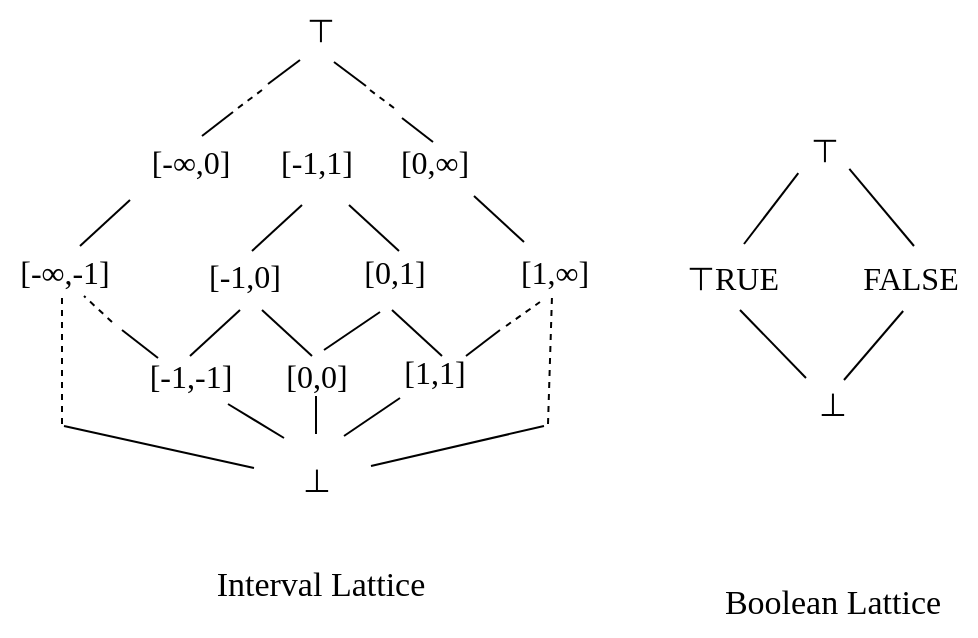 <mxfile version="28.0.6">
  <diagram name="第 1 页" id="2kiTEWS1zsZtwBypx_8R">
    <mxGraphModel dx="1790" dy="1095" grid="0" gridSize="10" guides="1" tooltips="1" connect="1" arrows="1" fold="1" page="1" pageScale="1" pageWidth="3300" pageHeight="2339" background="none" math="0" shadow="0">
      <root>
        <mxCell id="0" />
        <mxCell id="1" parent="0" />
        <mxCell id="lTsCIm8whWW6gTMXwBTt-4" value="&lt;font style=&quot;font-size: 16px;&quot; face=&quot;Times New Roman&quot;&gt;⊤RUE&lt;/font&gt;" style="text;html=1;align=center;verticalAlign=middle;resizable=0;points=[];autosize=1;strokeColor=none;fillColor=none;fontSize=17;fontStyle=0;labelBackgroundColor=default;" parent="1" vertex="1">
          <mxGeometry x="2548" y="382" width="61" height="32" as="geometry" />
        </mxCell>
        <mxCell id="lTsCIm8whWW6gTMXwBTt-5" value="&lt;font face=&quot;Times New Roman&quot;&gt;&lt;span style=&quot;font-size: 16px;&quot;&gt;FALSE&lt;/span&gt;&lt;/font&gt;" style="text;html=1;align=center;verticalAlign=middle;resizable=0;points=[];autosize=1;strokeColor=none;fillColor=none;fontSize=17;fontStyle=0;labelBackgroundColor=default;" parent="1" vertex="1">
          <mxGeometry x="2635" y="382" width="66" height="32" as="geometry" />
        </mxCell>
        <mxCell id="lTsCIm8whWW6gTMXwBTt-10" value="&lt;font face=&quot;Times New Roman&quot;&gt;Boolean Lattice&lt;/font&gt;" style="text;html=1;align=center;verticalAlign=middle;resizable=0;points=[];autosize=1;strokeColor=none;fillColor=none;fontSize=17;fontStyle=0;flipH=0;labelBackgroundColor=default;" parent="1" vertex="1">
          <mxGeometry x="2565.5" y="544" width="126" height="32" as="geometry" />
        </mxCell>
        <mxCell id="p4kVMavyZXBb0p874fKt-1" value="&lt;font face=&quot;Times New Roman&quot;&gt;Interval Lattice&lt;/font&gt;" style="text;html=1;align=center;verticalAlign=middle;resizable=0;points=[];autosize=1;strokeColor=none;fillColor=none;fontSize=17;fontStyle=0;flipH=0;labelBackgroundColor=default;" parent="1" vertex="1">
          <mxGeometry x="2312" y="535" width="122" height="32" as="geometry" />
        </mxCell>
        <mxCell id="p4kVMavyZXBb0p874fKt-2" value="&lt;font style=&quot;font-size: 16px;&quot; face=&quot;Times New Roman&quot;&gt;⊥&lt;/font&gt;" style="text;html=1;align=center;verticalAlign=middle;resizable=0;points=[];autosize=1;strokeColor=none;fillColor=none;fontSize=17;fontStyle=0;flipH=0;labelBackgroundColor=default;" parent="1" vertex="1">
          <mxGeometry x="2354" y="483" width="34" height="32" as="geometry" />
        </mxCell>
        <mxCell id="p4kVMavyZXBb0p874fKt-5" value="&lt;font face=&quot;Times New Roman&quot;&gt;&lt;span style=&quot;font-size: 16px;&quot;&gt;[-1,-1]&lt;/span&gt;&lt;/font&gt;" style="text;html=1;align=center;verticalAlign=middle;resizable=0;points=[];autosize=1;strokeColor=none;fillColor=none;fontSize=17;fontStyle=0;labelBackgroundColor=default;" parent="1" vertex="1">
          <mxGeometry x="2278" y="431" width="59" height="32" as="geometry" />
        </mxCell>
        <mxCell id="p4kVMavyZXBb0p874fKt-15" value="" style="endArrow=none;html=1;rounded=0;labelBackgroundColor=default;" parent="1" edge="1">
          <mxGeometry width="50" height="50" relative="1" as="geometry">
            <mxPoint x="2355" y="477" as="sourcePoint" />
            <mxPoint x="2327" y="460" as="targetPoint" />
          </mxGeometry>
        </mxCell>
        <mxCell id="p4kVMavyZXBb0p874fKt-26" value="" style="endArrow=none;html=1;rounded=0;labelBackgroundColor=default;" parent="1" edge="1">
          <mxGeometry width="50" height="50" relative="1" as="geometry">
            <mxPoint x="2398.5" y="491" as="sourcePoint" />
            <mxPoint x="2485" y="471" as="targetPoint" />
          </mxGeometry>
        </mxCell>
        <mxCell id="p4kVMavyZXBb0p874fKt-43" value="&lt;font face=&quot;Times New Roman&quot;&gt;Interval Lattice&lt;/font&gt;" style="text;html=1;align=center;verticalAlign=middle;resizable=0;points=[];autosize=1;strokeColor=none;fillColor=none;fontSize=17;fontStyle=0;flipH=0;labelBackgroundColor=default;" parent="1" vertex="1">
          <mxGeometry x="2312" y="535" width="122" height="32" as="geometry" />
        </mxCell>
        <mxCell id="p4kVMavyZXBb0p874fKt-45" value="&lt;font style=&quot;font-size: 16px;&quot; face=&quot;Times New Roman&quot;&gt;⊤&lt;/font&gt;" style="text;html=1;align=center;verticalAlign=middle;resizable=0;points=[];autosize=1;strokeColor=none;fillColor=none;fontSize=17;fontStyle=0;labelBackgroundColor=default;" parent="1" vertex="1">
          <mxGeometry x="2358.5" y="258" width="29" height="32" as="geometry" />
        </mxCell>
        <mxCell id="p4kVMavyZXBb0p874fKt-46" value="&lt;font face=&quot;Times New Roman&quot;&gt;&lt;span style=&quot;font-size: 16px;&quot;&gt;[0,0]&lt;/span&gt;&lt;/font&gt;" style="text;html=1;align=center;verticalAlign=middle;resizable=0;points=[];autosize=1;strokeColor=none;fillColor=none;fontSize=17;fontStyle=0;labelBackgroundColor=default;" parent="1" vertex="1">
          <mxGeometry x="2346.5" y="431" width="49" height="32" as="geometry" />
        </mxCell>
        <mxCell id="p4kVMavyZXBb0p874fKt-48" value="&lt;font face=&quot;Times New Roman&quot;&gt;&lt;span style=&quot;font-size: 16px;&quot;&gt;[1,1]&lt;/span&gt;&lt;/font&gt;" style="text;html=1;align=center;verticalAlign=middle;resizable=0;points=[];autosize=1;strokeColor=none;fillColor=none;fontSize=17;fontStyle=0;labelBackgroundColor=default;" parent="1" vertex="1">
          <mxGeometry x="2405" y="429" width="49" height="32" as="geometry" />
        </mxCell>
        <mxCell id="p4kVMavyZXBb0p874fKt-49" value="&lt;font face=&quot;Times New Roman&quot;&gt;&lt;span style=&quot;font-size: 16px;&quot;&gt;[-∞,-1]&lt;/span&gt;&lt;/font&gt;" style="text;html=1;align=center;verticalAlign=middle;resizable=0;points=[];autosize=1;strokeColor=none;fillColor=none;fontSize=17;fontStyle=0;labelBackgroundColor=default;" parent="1" vertex="1">
          <mxGeometry x="2213" y="379" width="63" height="32" as="geometry" />
        </mxCell>
        <mxCell id="p4kVMavyZXBb0p874fKt-50" value="&lt;font face=&quot;Times New Roman&quot;&gt;&lt;span style=&quot;font-size: 16px;&quot;&gt;[-1,0]&lt;/span&gt;&lt;/font&gt;" style="text;html=1;align=center;verticalAlign=middle;resizable=0;points=[];autosize=1;strokeColor=none;fillColor=none;fontSize=17;fontStyle=0;labelBackgroundColor=default;" parent="1" vertex="1">
          <mxGeometry x="2308" y="381" width="54" height="32" as="geometry" />
        </mxCell>
        <mxCell id="p4kVMavyZXBb0p874fKt-51" value="&lt;font face=&quot;Times New Roman&quot;&gt;&lt;span style=&quot;font-size: 16px;&quot;&gt;[0,1]&lt;/span&gt;&lt;/font&gt;" style="text;html=1;align=center;verticalAlign=middle;resizable=0;points=[];autosize=1;strokeColor=none;fillColor=none;fontSize=17;fontStyle=0;labelBackgroundColor=default;" parent="1" vertex="1">
          <mxGeometry x="2385" y="379" width="49" height="32" as="geometry" />
        </mxCell>
        <mxCell id="p4kVMavyZXBb0p874fKt-52" value="&lt;font face=&quot;Times New Roman&quot;&gt;&lt;span style=&quot;font-size: 16px;&quot;&gt;[1,∞]&lt;/span&gt;&lt;/font&gt;" style="text;html=1;align=center;verticalAlign=middle;resizable=0;points=[];autosize=1;strokeColor=none;fillColor=none;fontSize=17;fontStyle=0;labelBackgroundColor=default;" parent="1" vertex="1">
          <mxGeometry x="2464" y="379" width="52" height="32" as="geometry" />
        </mxCell>
        <mxCell id="p4kVMavyZXBb0p874fKt-53" value="&lt;font face=&quot;Times New Roman&quot;&gt;&lt;span style=&quot;font-size: 16px;&quot;&gt;[-∞,0]&lt;/span&gt;&lt;/font&gt;" style="text;html=1;align=center;verticalAlign=middle;resizable=0;points=[];autosize=1;strokeColor=none;fillColor=none;fontSize=17;fontStyle=0;labelBackgroundColor=default;" parent="1" vertex="1">
          <mxGeometry x="2279" y="324" width="57" height="32" as="geometry" />
        </mxCell>
        <mxCell id="p4kVMavyZXBb0p874fKt-54" value="&lt;font face=&quot;Times New Roman&quot;&gt;&lt;span style=&quot;font-size: 16px;&quot;&gt;[-1,1]&lt;/span&gt;&lt;/font&gt;" style="text;html=1;align=center;verticalAlign=middle;resizable=0;points=[];autosize=1;strokeColor=none;fillColor=none;fontSize=17;fontStyle=0;labelBackgroundColor=default;" parent="1" vertex="1">
          <mxGeometry x="2344" y="324" width="54" height="32" as="geometry" />
        </mxCell>
        <mxCell id="p4kVMavyZXBb0p874fKt-55" value="&lt;font face=&quot;Times New Roman&quot;&gt;&lt;span style=&quot;font-size: 16px;&quot;&gt;[0,∞]&lt;/span&gt;&lt;/font&gt;" style="text;html=1;align=center;verticalAlign=middle;resizable=0;points=[];autosize=1;strokeColor=none;fillColor=none;fontSize=17;fontStyle=0;labelBackgroundColor=default;" parent="1" vertex="1">
          <mxGeometry x="2403.5" y="324" width="52" height="32" as="geometry" />
        </mxCell>
        <mxCell id="p4kVMavyZXBb0p874fKt-56" value="" style="endArrow=none;html=1;rounded=0;labelBackgroundColor=default;" parent="1" edge="1">
          <mxGeometry width="50" height="50" relative="1" as="geometry">
            <mxPoint x="2385" y="476" as="sourcePoint" />
            <mxPoint x="2413" y="457" as="targetPoint" />
          </mxGeometry>
        </mxCell>
        <mxCell id="p4kVMavyZXBb0p874fKt-58" value="" style="endArrow=none;html=1;rounded=0;labelBackgroundColor=default;" parent="1" edge="1">
          <mxGeometry width="50" height="50" relative="1" as="geometry">
            <mxPoint x="2371" y="475" as="sourcePoint" />
            <mxPoint x="2371" y="456" as="targetPoint" />
          </mxGeometry>
        </mxCell>
        <mxCell id="p4kVMavyZXBb0p874fKt-66" value="" style="endArrow=none;html=1;rounded=0;labelBackgroundColor=default;" parent="1" edge="1">
          <mxGeometry width="50" height="50" relative="1" as="geometry">
            <mxPoint x="2429.5" y="329" as="sourcePoint" />
            <mxPoint x="2414" y="317" as="targetPoint" />
          </mxGeometry>
        </mxCell>
        <mxCell id="p4kVMavyZXBb0p874fKt-67" value="" style="endArrow=none;html=1;rounded=0;labelBackgroundColor=default;" parent="1" edge="1">
          <mxGeometry width="50" height="50" relative="1" as="geometry">
            <mxPoint x="2340" y="492" as="sourcePoint" />
            <mxPoint x="2245" y="471" as="targetPoint" />
          </mxGeometry>
        </mxCell>
        <mxCell id="p4kVMavyZXBb0p874fKt-69" value="" style="endArrow=none;html=1;rounded=0;labelBackgroundColor=default;" parent="1" edge="1">
          <mxGeometry width="50" height="50" relative="1" as="geometry">
            <mxPoint x="2292" y="437" as="sourcePoint" />
            <mxPoint x="2274" y="423" as="targetPoint" />
          </mxGeometry>
        </mxCell>
        <mxCell id="p4kVMavyZXBb0p874fKt-77" value="" style="endArrow=none;dashed=1;html=1;rounded=0;entryX=0.492;entryY=0.875;entryDx=0;entryDy=0;entryPerimeter=0;labelBackgroundColor=default;" parent="1" target="p4kVMavyZXBb0p874fKt-49" edge="1">
          <mxGeometry width="50" height="50" relative="1" as="geometry">
            <mxPoint x="2244" y="470" as="sourcePoint" />
            <mxPoint x="2244" y="413" as="targetPoint" />
          </mxGeometry>
        </mxCell>
        <mxCell id="p4kVMavyZXBb0p874fKt-78" value="" style="endArrow=none;dashed=1;html=1;rounded=0;labelBackgroundColor=default;" parent="1" edge="1">
          <mxGeometry width="50" height="50" relative="1" as="geometry">
            <mxPoint x="2269" y="419" as="sourcePoint" />
            <mxPoint x="2255" y="406" as="targetPoint" />
          </mxGeometry>
        </mxCell>
        <mxCell id="p4kVMavyZXBb0p874fKt-81" value="" style="endArrow=none;dashed=1;html=1;rounded=0;labelBackgroundColor=default;" parent="1" edge="1">
          <mxGeometry width="50" height="50" relative="1" as="geometry">
            <mxPoint x="2410" y="312" as="sourcePoint" />
            <mxPoint x="2398" y="303" as="targetPoint" />
          </mxGeometry>
        </mxCell>
        <mxCell id="p4kVMavyZXBb0p874fKt-85" value="" style="endArrow=none;html=1;rounded=0;labelBackgroundColor=default;" parent="1" edge="1">
          <mxGeometry width="50" height="50" relative="1" as="geometry">
            <mxPoint x="2446" y="436" as="sourcePoint" />
            <mxPoint x="2463" y="423" as="targetPoint" />
          </mxGeometry>
        </mxCell>
        <mxCell id="p4kVMavyZXBb0p874fKt-86" value="" style="endArrow=none;dashed=1;html=1;rounded=0;entryX=0.365;entryY=0.938;entryDx=0;entryDy=0;entryPerimeter=0;labelBackgroundColor=default;" parent="1" target="p4kVMavyZXBb0p874fKt-52" edge="1">
          <mxGeometry width="50" height="50" relative="1" as="geometry">
            <mxPoint x="2466" y="421" as="sourcePoint" />
            <mxPoint x="2485" y="413" as="targetPoint" />
          </mxGeometry>
        </mxCell>
        <mxCell id="p4kVMavyZXBb0p874fKt-87" value="" style="endArrow=none;dashed=1;html=1;rounded=0;labelBackgroundColor=default;" parent="1" edge="1">
          <mxGeometry width="50" height="50" relative="1" as="geometry">
            <mxPoint x="2487" y="470" as="sourcePoint" />
            <mxPoint x="2489" y="406" as="targetPoint" />
          </mxGeometry>
        </mxCell>
        <mxCell id="p4kVMavyZXBb0p874fKt-88" value="" style="endArrow=none;html=1;rounded=0;labelBackgroundColor=default;" parent="1" edge="1">
          <mxGeometry width="50" height="50" relative="1" as="geometry">
            <mxPoint x="2375" y="433" as="sourcePoint" />
            <mxPoint x="2403" y="414" as="targetPoint" />
          </mxGeometry>
        </mxCell>
        <mxCell id="p4kVMavyZXBb0p874fKt-90" value="" style="endArrow=none;html=1;rounded=0;entryX=0.463;entryY=1;entryDx=0;entryDy=0;entryPerimeter=0;labelBackgroundColor=default;" parent="1" target="p4kVMavyZXBb0p874fKt-50" edge="1">
          <mxGeometry width="50" height="50" relative="1" as="geometry">
            <mxPoint x="2308" y="436" as="sourcePoint" />
            <mxPoint x="2325" y="413" as="targetPoint" />
          </mxGeometry>
        </mxCell>
        <mxCell id="p4kVMavyZXBb0p874fKt-91" value="" style="endArrow=none;html=1;rounded=0;entryX=0.463;entryY=1;entryDx=0;entryDy=0;entryPerimeter=0;labelBackgroundColor=default;" parent="1" edge="1">
          <mxGeometry width="50" height="50" relative="1" as="geometry">
            <mxPoint x="2369" y="436" as="sourcePoint" />
            <mxPoint x="2344" y="413" as="targetPoint" />
          </mxGeometry>
        </mxCell>
        <mxCell id="p4kVMavyZXBb0p874fKt-92" value="" style="endArrow=none;html=1;rounded=0;entryX=0.463;entryY=1;entryDx=0;entryDy=0;entryPerimeter=0;labelBackgroundColor=default;" parent="1" edge="1">
          <mxGeometry width="50" height="50" relative="1" as="geometry">
            <mxPoint x="2434" y="436" as="sourcePoint" />
            <mxPoint x="2409" y="413" as="targetPoint" />
          </mxGeometry>
        </mxCell>
        <mxCell id="p4kVMavyZXBb0p874fKt-93" value="" style="endArrow=none;html=1;rounded=0;entryX=0.463;entryY=1;entryDx=0;entryDy=0;entryPerimeter=0;labelBackgroundColor=default;" parent="1" edge="1">
          <mxGeometry width="50" height="50" relative="1" as="geometry">
            <mxPoint x="2412.5" y="383.5" as="sourcePoint" />
            <mxPoint x="2387.5" y="360.5" as="targetPoint" />
          </mxGeometry>
        </mxCell>
        <mxCell id="p4kVMavyZXBb0p874fKt-94" value="" style="endArrow=none;html=1;rounded=0;entryX=0.463;entryY=1;entryDx=0;entryDy=0;entryPerimeter=0;labelBackgroundColor=default;" parent="1" edge="1">
          <mxGeometry width="50" height="50" relative="1" as="geometry">
            <mxPoint x="2339" y="383.5" as="sourcePoint" />
            <mxPoint x="2364" y="360.5" as="targetPoint" />
          </mxGeometry>
        </mxCell>
        <mxCell id="p4kVMavyZXBb0p874fKt-95" value="" style="endArrow=none;html=1;rounded=0;entryX=0.463;entryY=1;entryDx=0;entryDy=0;entryPerimeter=0;labelBackgroundColor=default;" parent="1" edge="1">
          <mxGeometry width="50" height="50" relative="1" as="geometry">
            <mxPoint x="2475" y="379" as="sourcePoint" />
            <mxPoint x="2450" y="356" as="targetPoint" />
          </mxGeometry>
        </mxCell>
        <mxCell id="p4kVMavyZXBb0p874fKt-96" value="" style="endArrow=none;html=1;rounded=0;entryX=0.463;entryY=1;entryDx=0;entryDy=0;entryPerimeter=0;labelBackgroundColor=default;" parent="1" edge="1">
          <mxGeometry width="50" height="50" relative="1" as="geometry">
            <mxPoint x="2253" y="381" as="sourcePoint" />
            <mxPoint x="2278" y="358" as="targetPoint" />
          </mxGeometry>
        </mxCell>
        <mxCell id="p4kVMavyZXBb0p874fKt-97" value="" style="endArrow=none;html=1;rounded=0;entryX=0.741;entryY=0.969;entryDx=0;entryDy=0;entryPerimeter=0;labelBackgroundColor=default;" parent="1" target="p4kVMavyZXBb0p874fKt-45" edge="1">
          <mxGeometry width="50" height="50" relative="1" as="geometry">
            <mxPoint x="2396" y="301" as="sourcePoint" />
            <mxPoint x="2381.5" y="291" as="targetPoint" />
          </mxGeometry>
        </mxCell>
        <mxCell id="p4kVMavyZXBb0p874fKt-98" value="" style="endArrow=none;html=1;rounded=0;entryX=0.741;entryY=0.969;entryDx=0;entryDy=0;entryPerimeter=0;labelBackgroundColor=default;" parent="1" edge="1">
          <mxGeometry width="50" height="50" relative="1" as="geometry">
            <mxPoint x="2347" y="300" as="sourcePoint" />
            <mxPoint x="2363" y="288" as="targetPoint" />
          </mxGeometry>
        </mxCell>
        <mxCell id="p4kVMavyZXBb0p874fKt-99" value="" style="endArrow=none;dashed=1;html=1;rounded=0;labelBackgroundColor=default;" parent="1" edge="1">
          <mxGeometry width="50" height="50" relative="1" as="geometry">
            <mxPoint x="2332" y="312" as="sourcePoint" />
            <mxPoint x="2344" y="303" as="targetPoint" />
          </mxGeometry>
        </mxCell>
        <mxCell id="p4kVMavyZXBb0p874fKt-100" value="" style="endArrow=none;html=1;rounded=0;labelBackgroundColor=default;" parent="1" edge="1">
          <mxGeometry width="50" height="50" relative="1" as="geometry">
            <mxPoint x="2314.0" y="326" as="sourcePoint" />
            <mxPoint x="2329.5" y="314" as="targetPoint" />
          </mxGeometry>
        </mxCell>
        <mxCell id="lTsCIm8whWW6gTMXwBTt-59" value="未命名图层" parent="0" />
        <mxCell id="lTsCIm8whWW6gTMXwBTt-60" value="&lt;font style=&quot;font-size: 16px;&quot; face=&quot;Times New Roman&quot;&gt;⊤&lt;/font&gt;" style="text;html=1;align=center;verticalAlign=middle;resizable=0;points=[];autosize=1;strokeColor=none;fillColor=none;fontSize=17;fontStyle=0;labelBackgroundColor=default;" parent="lTsCIm8whWW6gTMXwBTt-59" vertex="1">
          <mxGeometry x="2610" y="318" width="29" height="32" as="geometry" />
        </mxCell>
        <mxCell id="lTsCIm8whWW6gTMXwBTt-61" value="" style="endArrow=none;html=1;rounded=0;labelBackgroundColor=default;entryX=0.074;entryY=0.829;entryDx=0;entryDy=0;entryPerimeter=0;" parent="lTsCIm8whWW6gTMXwBTt-59" target="lTsCIm8whWW6gTMXwBTt-60" edge="1">
          <mxGeometry width="50" height="50" relative="1" as="geometry">
            <mxPoint x="2585" y="380" as="sourcePoint" />
            <mxPoint x="2616" y="356" as="targetPoint" />
          </mxGeometry>
        </mxCell>
        <mxCell id="lTsCIm8whWW6gTMXwBTt-62" value="&lt;font style=&quot;font-size: 16px;&quot; face=&quot;Times New Roman&quot;&gt;⊤RUE&lt;/font&gt;" style="text;html=1;align=center;verticalAlign=middle;resizable=0;points=[];autosize=1;strokeColor=none;fillColor=none;fontSize=17;fontStyle=0;labelBackgroundColor=default;" parent="lTsCIm8whWW6gTMXwBTt-59" vertex="1">
          <mxGeometry x="2548" y="382" width="61" height="32" as="geometry" />
        </mxCell>
        <mxCell id="lTsCIm8whWW6gTMXwBTt-64" value="&lt;font style=&quot;font-size: 16px;&quot; face=&quot;Times New Roman&quot;&gt;⊥&lt;/font&gt;" style="text;html=1;align=center;verticalAlign=middle;resizable=0;points=[];autosize=1;strokeColor=none;fillColor=none;fontSize=17;fontStyle=0;flipH=0;labelBackgroundColor=default;" parent="lTsCIm8whWW6gTMXwBTt-59" vertex="1">
          <mxGeometry x="2612" y="445" width="34" height="32" as="geometry" />
        </mxCell>
        <mxCell id="lTsCIm8whWW6gTMXwBTt-65" value="" style="endArrow=none;html=1;rounded=0;labelBackgroundColor=default;" parent="lTsCIm8whWW6gTMXwBTt-59" edge="1">
          <mxGeometry width="50" height="50" relative="1" as="geometry">
            <mxPoint x="2616" y="447" as="sourcePoint" />
            <mxPoint x="2583" y="413" as="targetPoint" />
          </mxGeometry>
        </mxCell>
        <mxCell id="lTsCIm8whWW6gTMXwBTt-66" value="" style="endArrow=none;html=1;rounded=0;labelBackgroundColor=default;entryX=0.433;entryY=0.984;entryDx=0;entryDy=0;entryPerimeter=0;" parent="lTsCIm8whWW6gTMXwBTt-59" edge="1">
          <mxGeometry width="50" height="50" relative="1" as="geometry">
            <mxPoint x="2635" y="448" as="sourcePoint" />
            <mxPoint x="2664.578" y="413.488" as="targetPoint" />
          </mxGeometry>
        </mxCell>
        <mxCell id="lTsCIm8whWW6gTMXwBTt-67" value="" style="endArrow=none;html=1;rounded=0;labelBackgroundColor=default;entryX=0.954;entryY=0.764;entryDx=0;entryDy=0;entryPerimeter=0;" parent="lTsCIm8whWW6gTMXwBTt-59" target="lTsCIm8whWW6gTMXwBTt-60" edge="1">
          <mxGeometry width="50" height="50" relative="1" as="geometry">
            <mxPoint x="2670" y="381" as="sourcePoint" />
            <mxPoint x="2639" y="357" as="targetPoint" />
          </mxGeometry>
        </mxCell>
        <mxCell id="lTsCIm8whWW6gTMXwBTt-68" value="&lt;font face=&quot;Times New Roman&quot;&gt;Boolean Lattice&lt;/font&gt;" style="text;html=1;align=center;verticalAlign=middle;resizable=0;points=[];autosize=1;strokeColor=none;fillColor=none;fontSize=17;fontStyle=0;flipH=0;labelBackgroundColor=default;" parent="lTsCIm8whWW6gTMXwBTt-59" vertex="1">
          <mxGeometry x="2565.5" y="544" width="126" height="32" as="geometry" />
        </mxCell>
      </root>
    </mxGraphModel>
  </diagram>
</mxfile>

